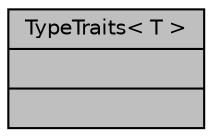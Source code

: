digraph "TypeTraits&lt; T &gt;"
{
  edge [fontname="Helvetica",fontsize="10",labelfontname="Helvetica",labelfontsize="10"];
  node [fontname="Helvetica",fontsize="10",shape=record];
  Node1 [label="{TypeTraits\< T \>\n||}",height=0.2,width=0.4,color="black", fillcolor="grey75", style="filled", fontcolor="black"];
}
